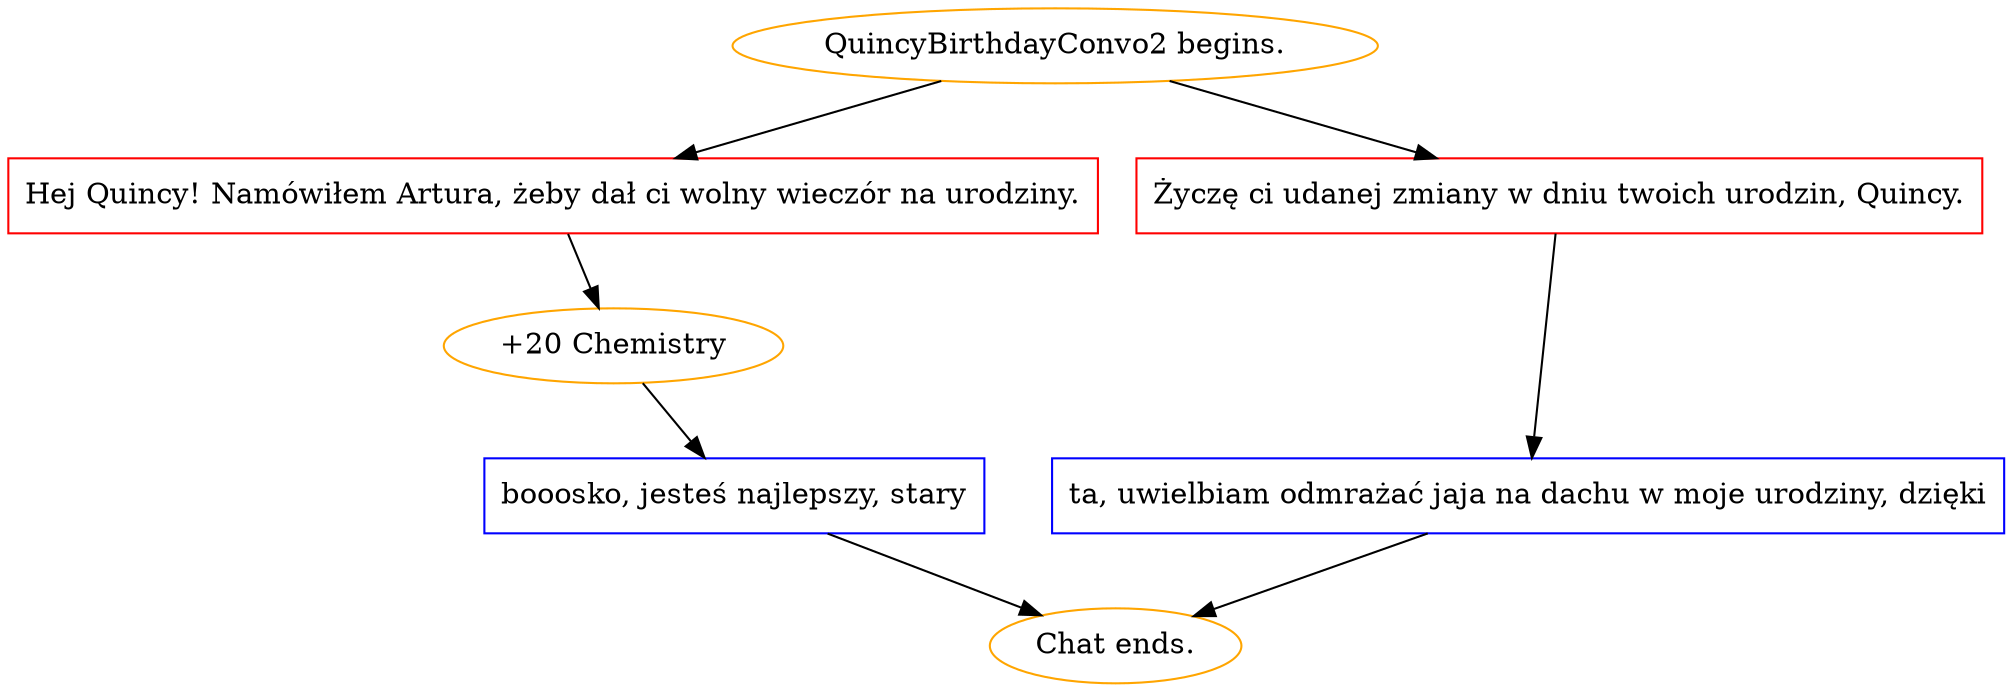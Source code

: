 digraph {
	"QuincyBirthdayConvo2 begins." [color=orange];
		"QuincyBirthdayConvo2 begins." -> j1741983351;
		"QuincyBirthdayConvo2 begins." -> j2113956832;
	j1741983351 [label="Hej Quincy! Namówiłem Artura, żeby dał ci wolny wieczór na urodziny.",shape=box,color=red];
		j1741983351 -> j354052826;
	j2113956832 [label="Życzę ci udanej zmiany w dniu twoich urodzin, Quincy.",shape=box,color=red];
		j2113956832 -> j1889058442;
	j354052826 [label="+20 Chemistry",color=orange];
		j354052826 -> j1481773409;
	j1889058442 [label="ta, uwielbiam odmrażać jaja na dachu w moje urodziny, dzięki",shape=box,color=blue];
		j1889058442 -> "Chat ends.";
	j1481773409 [label="booosko, jesteś najlepszy, stary",shape=box,color=blue];
		j1481773409 -> "Chat ends.";
	"Chat ends." [color=orange];
}